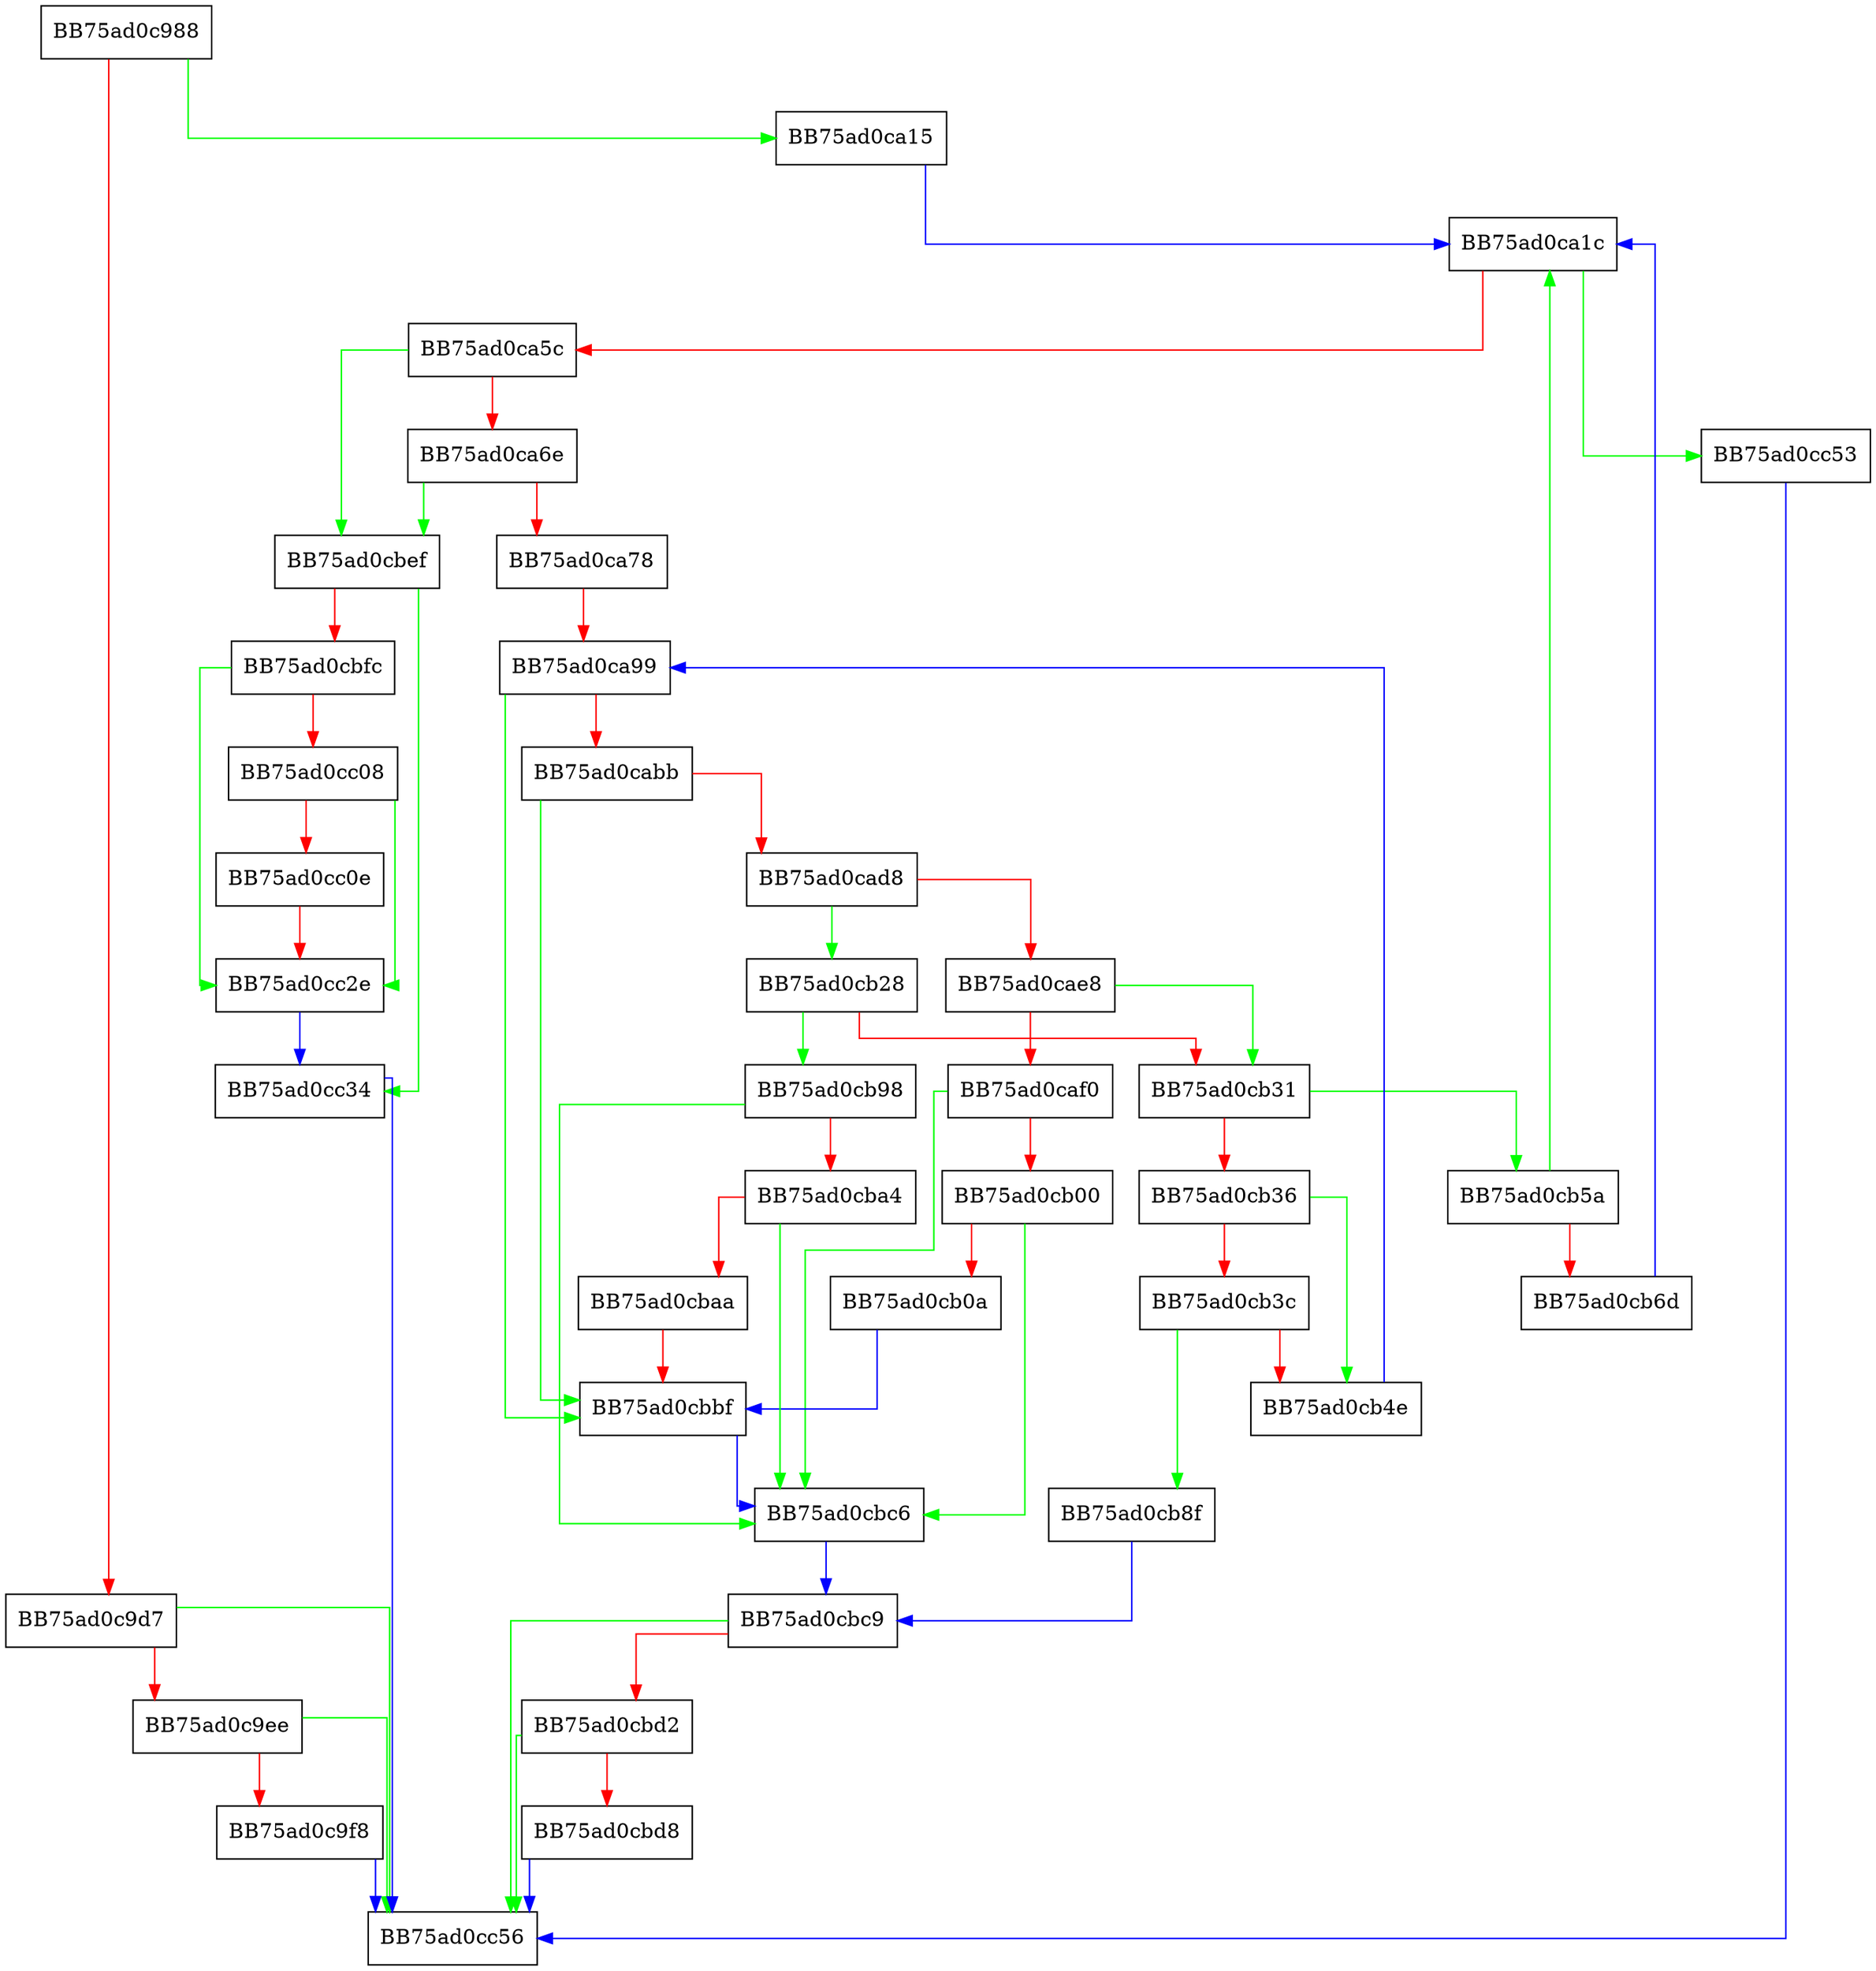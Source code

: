 digraph ResolveIAT {
  node [shape="box"];
  graph [splines=ortho];
  BB75ad0c988 -> BB75ad0ca15 [color="green"];
  BB75ad0c988 -> BB75ad0c9d7 [color="red"];
  BB75ad0c9d7 -> BB75ad0cc56 [color="green"];
  BB75ad0c9d7 -> BB75ad0c9ee [color="red"];
  BB75ad0c9ee -> BB75ad0cc56 [color="green"];
  BB75ad0c9ee -> BB75ad0c9f8 [color="red"];
  BB75ad0c9f8 -> BB75ad0cc56 [color="blue"];
  BB75ad0ca15 -> BB75ad0ca1c [color="blue"];
  BB75ad0ca1c -> BB75ad0cc53 [color="green"];
  BB75ad0ca1c -> BB75ad0ca5c [color="red"];
  BB75ad0ca5c -> BB75ad0cbef [color="green"];
  BB75ad0ca5c -> BB75ad0ca6e [color="red"];
  BB75ad0ca6e -> BB75ad0cbef [color="green"];
  BB75ad0ca6e -> BB75ad0ca78 [color="red"];
  BB75ad0ca78 -> BB75ad0ca99 [color="red"];
  BB75ad0ca99 -> BB75ad0cbbf [color="green"];
  BB75ad0ca99 -> BB75ad0cabb [color="red"];
  BB75ad0cabb -> BB75ad0cbbf [color="green"];
  BB75ad0cabb -> BB75ad0cad8 [color="red"];
  BB75ad0cad8 -> BB75ad0cb28 [color="green"];
  BB75ad0cad8 -> BB75ad0cae8 [color="red"];
  BB75ad0cae8 -> BB75ad0cb31 [color="green"];
  BB75ad0cae8 -> BB75ad0caf0 [color="red"];
  BB75ad0caf0 -> BB75ad0cbc6 [color="green"];
  BB75ad0caf0 -> BB75ad0cb00 [color="red"];
  BB75ad0cb00 -> BB75ad0cbc6 [color="green"];
  BB75ad0cb00 -> BB75ad0cb0a [color="red"];
  BB75ad0cb0a -> BB75ad0cbbf [color="blue"];
  BB75ad0cb28 -> BB75ad0cb98 [color="green"];
  BB75ad0cb28 -> BB75ad0cb31 [color="red"];
  BB75ad0cb31 -> BB75ad0cb5a [color="green"];
  BB75ad0cb31 -> BB75ad0cb36 [color="red"];
  BB75ad0cb36 -> BB75ad0cb4e [color="green"];
  BB75ad0cb36 -> BB75ad0cb3c [color="red"];
  BB75ad0cb3c -> BB75ad0cb8f [color="green"];
  BB75ad0cb3c -> BB75ad0cb4e [color="red"];
  BB75ad0cb4e -> BB75ad0ca99 [color="blue"];
  BB75ad0cb5a -> BB75ad0ca1c [color="green"];
  BB75ad0cb5a -> BB75ad0cb6d [color="red"];
  BB75ad0cb6d -> BB75ad0ca1c [color="blue"];
  BB75ad0cb8f -> BB75ad0cbc9 [color="blue"];
  BB75ad0cb98 -> BB75ad0cbc6 [color="green"];
  BB75ad0cb98 -> BB75ad0cba4 [color="red"];
  BB75ad0cba4 -> BB75ad0cbc6 [color="green"];
  BB75ad0cba4 -> BB75ad0cbaa [color="red"];
  BB75ad0cbaa -> BB75ad0cbbf [color="red"];
  BB75ad0cbbf -> BB75ad0cbc6 [color="blue"];
  BB75ad0cbc6 -> BB75ad0cbc9 [color="blue"];
  BB75ad0cbc9 -> BB75ad0cc56 [color="green"];
  BB75ad0cbc9 -> BB75ad0cbd2 [color="red"];
  BB75ad0cbd2 -> BB75ad0cc56 [color="green"];
  BB75ad0cbd2 -> BB75ad0cbd8 [color="red"];
  BB75ad0cbd8 -> BB75ad0cc56 [color="blue"];
  BB75ad0cbef -> BB75ad0cc34 [color="green"];
  BB75ad0cbef -> BB75ad0cbfc [color="red"];
  BB75ad0cbfc -> BB75ad0cc2e [color="green"];
  BB75ad0cbfc -> BB75ad0cc08 [color="red"];
  BB75ad0cc08 -> BB75ad0cc2e [color="green"];
  BB75ad0cc08 -> BB75ad0cc0e [color="red"];
  BB75ad0cc0e -> BB75ad0cc2e [color="red"];
  BB75ad0cc2e -> BB75ad0cc34 [color="blue"];
  BB75ad0cc34 -> BB75ad0cc56 [color="blue"];
  BB75ad0cc53 -> BB75ad0cc56 [color="blue"];
}